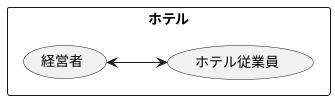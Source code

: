 @startuml 
left to right direction
rectangle ホテル {
usecase 経営者
usecase ホテル従業員
}
経営者 <--> ホテル従業員
@enduml